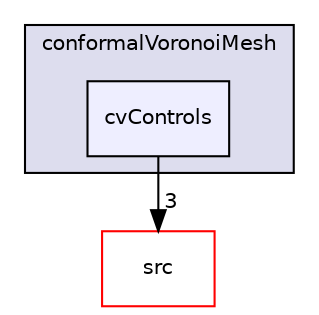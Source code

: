 digraph "applications/utilities/mesh/generation/foamyMesh/conformalVoronoiMesh/cvControls" {
  bgcolor=transparent;
  compound=true
  node [ fontsize="10", fontname="Helvetica"];
  edge [ labelfontsize="10", labelfontname="Helvetica"];
  subgraph clusterdir_616e89101b4d92e7765258ddbabd9ee1 {
    graph [ bgcolor="#ddddee", pencolor="black", label="conformalVoronoiMesh" fontname="Helvetica", fontsize="10", URL="dir_616e89101b4d92e7765258ddbabd9ee1.html"]
  dir_3773ff5f824037b21f2838751d739525 [shape=box, label="cvControls", style="filled", fillcolor="#eeeeff", pencolor="black", URL="dir_3773ff5f824037b21f2838751d739525.html"];
  }
  dir_68267d1309a1af8e8297ef4c3efbcdba [shape=box label="src" color="red" URL="dir_68267d1309a1af8e8297ef4c3efbcdba.html"];
  dir_3773ff5f824037b21f2838751d739525->dir_68267d1309a1af8e8297ef4c3efbcdba [headlabel="3", labeldistance=1.5 headhref="dir_000544_000737.html"];
}
